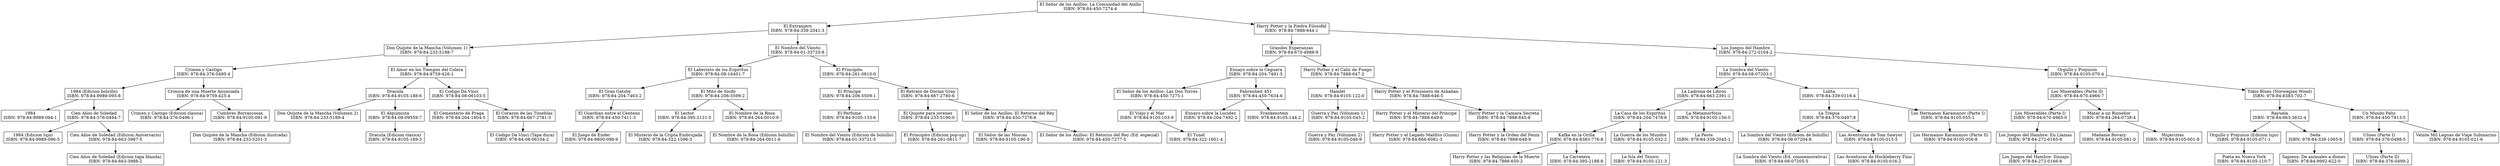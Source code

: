 digraph G {
    node [shape=box];
    "El Señor de los Anillos: La Comunidad del Anillo" [label="El Señor de los Anillos: La Comunidad del Anillo\nISBN: 978-84-450-7274-4"];
    "El Señor de los Anillos: La Comunidad del Anillo" -> "El Extranjero";
    "El Extranjero" [label="El Extranjero\nISBN: 978-84-339-2041-3"];
    "El Extranjero" -> "Don Quijote de la Mancha (Volumen 1)";
    "Don Quijote de la Mancha (Volumen 1)" [label="Don Quijote de la Mancha (Volumen 1)\nISBN: 978-84-233-5188-7"];
    "Don Quijote de la Mancha (Volumen 1)" -> "Crimen y Castigo";
    "Crimen y Castigo" [label="Crimen y Castigo\nISBN: 978-84-376-0495-4"];
    "Crimen y Castigo" -> "1984 (Edicion bolsillo)";
    "1984 (Edicion bolsillo)" [label="1984 (Edicion bolsillo)\nISBN: 978-84-9989-095-8"];
    "1984 (Edicion bolsillo)" -> "1984";
    "1984" [label="1984\nISBN: 978-84-9989-094-1"];
    "1984 (Edicion bolsillo)" -> "Cien Años de Soledad";
    "Cien Años de Soledad" [label="Cien Años de Soledad\nISBN: 978-84-376-0494-7"];
    "Cien Años de Soledad" -> "1984 (Edicion lujo)";
    "1984 (Edicion lujo)" [label="1984 (Edicion lujo)\nISBN: 978-84-9989-096-5"];
    "Cien Años de Soledad" -> "Cien Años de Soledad (Edicion Aniversario)";
    "Cien Años de Soledad (Edicion Aniversario)" [label="Cien Años de Soledad (Edicion Aniversario)\nISBN: 978-84-663-3987-5"];
    "Cien Años de Soledad (Edicion Aniversario)" -> "Cien Años de Soledad (Edicion tapa blanda)";
    "Cien Años de Soledad (Edicion tapa blanda)" [label="Cien Años de Soledad (Edicion tapa blanda)\nISBN: 978-84-663-3988-2"];
    "Crimen y Castigo" -> "Cronica de una Muerte Anunciada";
    "Cronica de una Muerte Anunciada" [label="Cronica de una Muerte Anunciada\nISBN: 978-84-9759-425-4"];
    "Cronica de una Muerte Anunciada" -> "Crimen y Castigo (Edicion clasica)";
    "Crimen y Castigo (Edicion clasica)" [label="Crimen y Castigo (Edicion clasica)\nISBN: 978-84-376-0496-1"];
    "Cronica de una Muerte Anunciada" -> "Cumbres Borrascosas";
    "Cumbres Borrascosas" [label="Cumbres Borrascosas\nISBN: 978-84-9105-091-9"];
    "Cumbres Borrascosas" -> "Don Quijote de la Mancha (Edicion ilustrada)";
    "Don Quijote de la Mancha (Edicion ilustrada)" [label="Don Quijote de la Mancha (Edicion ilustrada)\nISBN: 978-84-233-5201-3"];
    "Don Quijote de la Mancha (Volumen 1)" -> "El Amor en los Tiempos del Colera";
    "El Amor en los Tiempos del Colera" [label="El Amor en los Tiempos del Colera\nISBN: 978-84-9759-426-1"];
    "El Amor en los Tiempos del Colera" -> "Dracula";
    "Dracula" [label="Dracula\nISBN: 978-84-9105-188-6"];
    "Dracula" -> "Don Quijote de la Mancha (Volumen 2)";
    "Don Quijote de la Mancha (Volumen 2)" [label="Don Quijote de la Mancha (Volumen 2)\nISBN: 978-84-233-5189-4"];
    "Dracula" -> "El Alquimista";
    "El Alquimista" [label="El Alquimista\nISBN: 978-84-08-09559-7"];
    "El Alquimista" -> "Dracula (Edicion clasica)";
    "Dracula (Edicion clasica)" [label="Dracula (Edicion clasica)\nISBN: 978-84-9105-189-3"];
    "El Amor en los Tiempos del Colera" -> "El Codigo Da Vinci";
    "El Codigo Da Vinci" [label="El Codigo Da Vinci\nISBN: 978-84-08-06103-5"];
    "El Codigo Da Vinci" -> "El Cementerio de Praga";
    "El Cementerio de Praga" [label="El Cementerio de Praga\nISBN: 978-84-264-1804-5"];
    "El Codigo Da Vinci" -> "El Corazon de las Tinieblas";
    "El Corazon de las Tinieblas" [label="El Corazon de las Tinieblas\nISBN: 978-84-667-2781-3"];
    "El Corazon de las Tinieblas" -> "El Codigo Da Vinci (Tapa dura)";
    "El Codigo Da Vinci (Tapa dura)" [label="El Codigo Da Vinci (Tapa dura)\nISBN: 978-84-08-06104-2"];
    "El Extranjero" -> "El Nombre del Viento";
    "El Nombre del Viento" [label="El Nombre del Viento\nISBN: 978-84-01-33720-8"];
    "El Nombre del Viento" -> "El Laberinto de los Espiritus";
    "El Laberinto de los Espiritus" [label="El Laberinto de los Espiritus\nISBN: 978-84-08-16401-7"];
    "El Laberinto de los Espiritus" -> "El Gran Gatsby";
    "El Gran Gatsby" [label="El Gran Gatsby\nISBN: 978-84-204-7463-2"];
    "El Gran Gatsby" -> "El Guardian entre el Centeno";
    "El Guardian entre el Centeno" [label="El Guardian entre el Centeno\nISBN: 978-84-450-7411-3"];
    "El Guardian entre el Centeno" -> "El Juego de Ender";
    "El Juego de Ender" [label="El Juego de Ender\nISBN: 978-84-9800-098-9"];
    "El Laberinto de los Espiritus" -> "El Mito de Sisifo";
    "El Mito de Sisifo" [label="El Mito de Sisifo\nISBN: 978-84-206-5599-2"];
    "El Mito de Sisifo" -> "El Lector";
    "El Lector" [label="El Lector\nISBN: 978-84-395-2121-5"];
    "El Lector" -> "El Misterio de la Cripta Embrujada";
    "El Misterio de la Cripta Embrujada" [label="El Misterio de la Cripta Embrujada\nISBN: 978-84-322-1596-3"];
    "El Mito de Sisifo" -> "El Nombre de la Rosa";
    "El Nombre de la Rosa" [label="El Nombre de la Rosa\nISBN: 978-84-264-0010-9"];
    "El Nombre de la Rosa" -> "El Nombre de la Rosa (Edicion bolsillo)";
    "El Nombre de la Rosa (Edicion bolsillo)" [label="El Nombre de la Rosa (Edicion bolsillo)\nISBN: 978-84-264-0011-6"];
    "El Nombre del Viento" -> "El Principito";
    "El Principito" [label="El Principito\nISBN: 978-84-261-0810-0"];
    "El Principito" -> "El Principe";
    "El Principe" [label="El Principe\nISBN: 978-84-206-5509-1"];
    "El Principe" -> "El Perfume";
    "El Perfume" [label="El Perfume\nISBN: 978-84-9105-133-6"];
    "El Perfume" -> "El Nombre del Viento (Edicion de bolsillo)";
    "El Nombre del Viento (Edicion de bolsillo)" [label="El Nombre del Viento (Edicion de bolsillo)\nISBN: 978-84-01-33721-5"];
    "El Principito" -> "El Retrato de Dorian Gray";
    "El Retrato de Dorian Gray" [label="El Retrato de Dorian Gray\nISBN: 978-84-667-2780-6"];
    "El Retrato de Dorian Gray" -> "El Quijote para jovenes";
    "El Quijote para jovenes" [label="El Quijote para jovenes\nISBN: 978-84-233-5190-0"];
    "El Quijote para jovenes" -> "El Principito (Edicion pop-up)";
    "El Principito (Edicion pop-up)" [label="El Principito (Edicion pop-up)\nISBN: 978-84-261-0811-7"];
    "El Retrato de Dorian Gray" -> "El Señor de los Anillos: El Retorno del Rey";
    "El Señor de los Anillos: El Retorno del Rey" [label="El Señor de los Anillos: El Retorno del Rey\nISBN: 978-84-450-7276-8"];
    "El Señor de los Anillos: El Retorno del Rey" -> "El Señor de las Moscas";
    "El Señor de las Moscas" [label="El Señor de las Moscas\nISBN: 978-84-9105-190-9"];
    "El Señor de los Anillos: El Retorno del Rey" -> "El Señor de los Anillos: El Retorno del Rey (Ed. especial)";
    "El Señor de los Anillos: El Retorno del Rey (Ed. especial)" [label="El Señor de los Anillos: El Retorno del Rey (Ed. especial)\nISBN: 978-84-450-7277-5"];
    "El Señor de los Anillos: La Comunidad del Anillo" -> "Harry Potter y la Piedra Filosofal";
    "Harry Potter y la Piedra Filosofal" [label="Harry Potter y la Piedra Filosofal\nISBN: 978-84-7888-644-1"];
    "Harry Potter y la Piedra Filosofal" -> "Grandes Esperanzas";
    "Grandes Esperanzas" [label="Grandes Esperanzas\nISBN: 978-84-670-4988-9"];
    "Grandes Esperanzas" -> "Ensayo sobre la Ceguera";
    "Ensayo sobre la Ceguera" [label="Ensayo sobre la Ceguera\nISBN: 978-84-204-7491-5"];
    "Ensayo sobre la Ceguera" -> "El Señor de los Anillos: Las Dos Torres";
    "El Señor de los Anillos: Las Dos Torres" [label="El Señor de los Anillos: Las Dos Torres\nISBN: 978-84-450-7275-1"];
    "El Señor de los Anillos: Las Dos Torres" -> "El Viejo y el Mar";
    "El Viejo y el Mar" [label="El Viejo y el Mar\nISBN: 978-84-9105-103-9"];
    "El Viejo y el Mar" -> "El Tunel";
    "El Tunel" [label="El Tunel\nISBN: 978-84-322-1601-4"];
    "Ensayo sobre la Ceguera" -> "Fahrenheit 451";
    "Fahrenheit 451" [label="Fahrenheit 451\nISBN: 978-84-450-7634-6"];
    "Fahrenheit 451" -> "Ensayo sobre la Lucidez";
    "Ensayo sobre la Lucidez" [label="Ensayo sobre la Lucidez\nISBN: 978-84-204-7492-2"];
    "Fahrenheit 451" -> "Frankenstein";
    "Frankenstein" [label="Frankenstein\nISBN: 978-84-9105-144-2"];
    "Grandes Esperanzas" -> "Harry Potter y el Caliz de Fuego";
    "Harry Potter y el Caliz de Fuego" [label="Harry Potter y el Caliz de Fuego\nISBN: 978-84-7888-647-2"];
    "Harry Potter y el Caliz de Fuego" -> "Hamlet";
    "Hamlet" [label="Hamlet\nISBN: 978-84-9105-122-0"];
    "Hamlet" -> "Guerra y Paz (Volumen 1)";
    "Guerra y Paz (Volumen 1)" [label="Guerra y Paz (Volumen 1)\nISBN: 978-84-9105-045-2"];
    "Guerra y Paz (Volumen 1)" -> "Guerra y Paz (Volumen 2)";
    "Guerra y Paz (Volumen 2)" [label="Guerra y Paz (Volumen 2)\nISBN: 978-84-9105-046-9"];
    "Harry Potter y el Caliz de Fuego" -> "Harry Potter y el Prisionero de Azkaban";
    "Harry Potter y el Prisionero de Azkaban" [label="Harry Potter y el Prisionero de Azkaban\nISBN: 978-84-7888-646-5"];
    "Harry Potter y el Prisionero de Azkaban" -> "Harry Potter y el Misterio del Principe";
    "Harry Potter y el Misterio del Principe" [label="Harry Potter y el Misterio del Principe\nISBN: 978-84-7888-649-6"];
    "Harry Potter y el Misterio del Principe" -> "Harry Potter y el Legado Maldito (Guion)";
    "Harry Potter y el Legado Maldito (Guion)" [label="Harry Potter y el Legado Maldito (Guion)\nISBN: 978-84-666-6081-3"];
    "Harry Potter y el Prisionero de Azkaban" -> "Harry Potter y la Camara Secreta";
    "Harry Potter y la Camara Secreta" [label="Harry Potter y la Camara Secreta\nISBN: 978-84-7888-645-8"];
    "Harry Potter y la Camara Secreta" -> "Harry Potter y la Orden del Fenix";
    "Harry Potter y la Orden del Fenix" [label="Harry Potter y la Orden del Fenix\nISBN: 978-84-7888-648-9"];
    "Harry Potter y la Piedra Filosofal" -> "Los Juegos del Hambre";
    "Los Juegos del Hambre" [label="Los Juegos del Hambre\nISBN: 978-84-272-0164-2"];
    "Los Juegos del Hambre" -> "La Sombra del Viento";
    "La Sombra del Viento" [label="La Sombra del Viento\nISBN: 978-84-08-07203-1"];
    "La Sombra del Viento" -> "La Ladrona de Libros";
    "La Ladrona de Libros" [label="La Ladrona de Libros\nISBN: 978-84-663-2391-1"];
    "La Ladrona de Libros" -> "La Casa de los Espiritus";
    "La Casa de los Espiritus" [label="La Casa de los Espiritus\nISBN: 978-84-204-7478-6"];
    "La Casa de los Espiritus" -> "Kafka en la Orilla";
    "Kafka en la Orilla" [label="Kafka en la Orilla\nISBN: 978-84-8383-776-8"];
    "Kafka en la Orilla" -> "Harry Potter y las Reliquias de la Muerte";
    "Harry Potter y las Reliquias de la Muerte" [label="Harry Potter y las Reliquias de la Muerte\nISBN: 978-84-7888-650-2"];
    "Kafka en la Orilla" -> "La Carretera";
    "La Carretera" [label="La Carretera\nISBN: 978-84-395-2188-8"];
    "La Casa de los Espiritus" -> "La Guerra de los Mundos";
    "La Guerra de los Mundos" [label="La Guerra de los Mundos\nISBN: 978-84-9105-032-2"];
    "La Guerra de los Mundos" -> "La Isla del Tesoro";
    "La Isla del Tesoro" [label="La Isla del Tesoro\nISBN: 978-84-9105-121-3"];
    "La Ladrona de Libros" -> "La Metamorfosis";
    "La Metamorfosis" [label="La Metamorfosis\nISBN: 978-84-9105-156-5"];
    "La Metamorfosis" -> "La Peste";
    "La Peste" [label="La Peste\nISBN: 978-84-339-2045-1"];
    "La Sombra del Viento" -> "Lolita";
    "Lolita" [label="Lolita\nISBN: 978-84-339-0118-4"];
    "Lolita" -> "La Tregua";
    "La Tregua" [label="La Tregua\nISBN: 978-84-376-0497-8"];
    "La Tregua" -> "La Sombra del Viento (Edicion de bolsillo)";
    "La Sombra del Viento (Edicion de bolsillo)" [label="La Sombra del Viento (Edicion de bolsillo)\nISBN: 978-84-08-07204-8"];
    "La Sombra del Viento (Edicion de bolsillo)" -> "La Sombra del Viento (Ed. conmemorativa)";
    "La Sombra del Viento (Ed. conmemorativa)" [label="La Sombra del Viento (Ed. conmemorativa)\nISBN: 978-84-08-07205-5"];
    "La Tregua" -> "Las Aventuras de Tom Sawyer";
    "Las Aventuras de Tom Sawyer" [label="Las Aventuras de Tom Sawyer\nISBN: 978-84-9105-015-5"];
    "Las Aventuras de Tom Sawyer" -> "Las Aventuras de Huckleberry Finn";
    "Las Aventuras de Huckleberry Finn" [label="Las Aventuras de Huckleberry Finn\nISBN: 978-84-9105-016-2"];
    "Lolita" -> "Los Hermanos Karamazov (Parte I)";
    "Los Hermanos Karamazov (Parte I)" [label="Los Hermanos Karamazov (Parte I)\nISBN: 978-84-9105-055-1"];
    "Los Hermanos Karamazov (Parte I)" -> "Los Hermanos Karamazov (Parte II)";
    "Los Hermanos Karamazov (Parte II)" [label="Los Hermanos Karamazov (Parte II)\nISBN: 978-84-9105-056-8"];
    "Los Juegos del Hambre" -> "Orgullo y Prejuicio";
    "Orgullo y Prejuicio" [label="Orgullo y Prejuicio\nISBN: 978-84-9105-070-4"];
    "Orgullo y Prejuicio" -> "Los Miserables (Parte II)";
    "Los Miserables (Parte II)" [label="Los Miserables (Parte II)\nISBN: 978-84-670-4966-7"];
    "Los Miserables (Parte II)" -> "Los Miserables (Parte I)";
    "Los Miserables (Parte I)" [label="Los Miserables (Parte I)\nISBN: 978-84-670-4965-0"];
    "Los Miserables (Parte I)" -> "Los Juegos del Hambre: En Llamas";
    "Los Juegos del Hambre: En Llamas" [label="Los Juegos del Hambre: En Llamas\nISBN: 978-84-272-0165-9"];
    "Los Juegos del Hambre: En Llamas" -> "Los Juegos del Hambre: Sinsajo";
    "Los Juegos del Hambre: Sinsajo" [label="Los Juegos del Hambre: Sinsajo\nISBN: 978-84-272-0166-6"];
    "Los Miserables (Parte II)" -> "Matar a un Ruiseñor";
    "Matar a un Ruiseñor" [label="Matar a un Ruiseñor\nISBN: 978-84-264-0738-4"];
    "Matar a un Ruiseñor" -> "Madame Bovary";
    "Madame Bovary" [label="Madame Bovary\nISBN: 978-84-9105-081-0"];
    "Matar a un Ruiseñor" -> "Mujercitas";
    "Mujercitas" [label="Mujercitas\nISBN: 978-84-9105-001-8"];
    "Orgullo y Prejuicio" -> "Tokio Blues (Norwegian Wood)";
    "Tokio Blues (Norwegian Wood)" [label="Tokio Blues (Norwegian Wood)\nISBN: 978-84-8383-702-7"];
    "Tokio Blues (Norwegian Wood)" -> "Rayuela";
    "Rayuela" [label="Rayuela\nISBN: 978-84-663-3632-4"];
    "Rayuela" -> "Orgullo y Prejuicio (Edicion lujo)";
    "Orgullo y Prejuicio (Edicion lujo)" [label="Orgullo y Prejuicio (Edicion lujo)\nISBN: 978-84-9105-071-1"];
    "Orgullo y Prejuicio (Edicion lujo)" -> "Poeta en Nueva York";
    "Poeta en Nueva York" [label="Poeta en Nueva York\nISBN: 978-84-9105-110-7"];
    "Rayuela" -> "Seda";
    "Seda" [label="Seda\nISBN: 978-84-339-1065-9"];
    "Seda" -> "Sapiens: De animales a dioses";
    "Sapiens: De animales a dioses" [label="Sapiens: De animales a dioses\nISBN: 978-84-9992-622-0"];
    "Tokio Blues (Norwegian Wood)" -> "Un Mundo Feliz";
    "Un Mundo Feliz" [label="Un Mundo Feliz\nISBN: 978-84-450-7813-5"];
    "Un Mundo Feliz" -> "Ulises (Parte I)";
    "Ulises (Parte I)" [label="Ulises (Parte I)\nISBN: 978-84-376-0498-5"];
    "Ulises (Parte I)" -> "Ulises (Parte II)";
    "Ulises (Parte II)" [label="Ulises (Parte II)\nISBN: 978-84-376-0499-2"];
    "Un Mundo Feliz" -> "Veinte Mil Leguas de Viaje Submarino";
    "Veinte Mil Leguas de Viaje Submarino" [label="Veinte Mil Leguas de Viaje Submarino\nISBN: 978-84-9105-021-6"];
}
